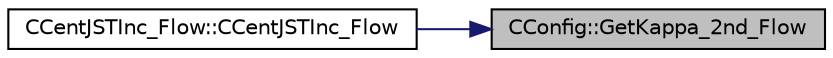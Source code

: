 digraph "CConfig::GetKappa_2nd_Flow"
{
 // LATEX_PDF_SIZE
  edge [fontname="Helvetica",fontsize="10",labelfontname="Helvetica",labelfontsize="10"];
  node [fontname="Helvetica",fontsize="10",shape=record];
  rankdir="RL";
  Node1 [label="CConfig::GetKappa_2nd_Flow",height=0.2,width=0.4,color="black", fillcolor="grey75", style="filled", fontcolor="black",tooltip="Value of the calibrated constant for the JST method (center scheme)."];
  Node1 -> Node2 [dir="back",color="midnightblue",fontsize="10",style="solid",fontname="Helvetica"];
  Node2 [label="CCentJSTInc_Flow::CCentJSTInc_Flow",height=0.2,width=0.4,color="black", fillcolor="white", style="filled",URL="$classCCentJSTInc__Flow.html#aedaf80c28294093540e67a0016f236ea",tooltip="Constructor of the class."];
}
